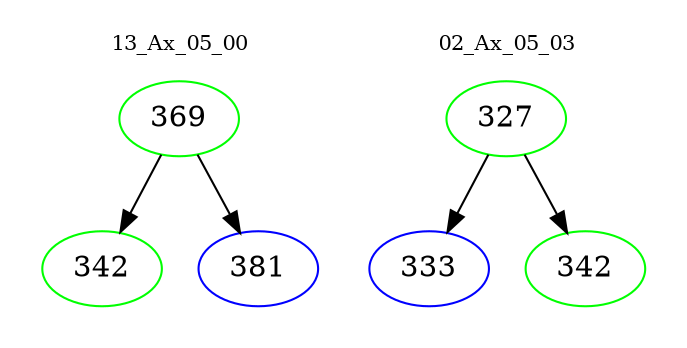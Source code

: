 digraph{
subgraph cluster_0 {
color = white
label = "13_Ax_05_00";
fontsize=10;
T0_369 [label="369", color="green"]
T0_369 -> T0_342 [color="black"]
T0_342 [label="342", color="green"]
T0_369 -> T0_381 [color="black"]
T0_381 [label="381", color="blue"]
}
subgraph cluster_1 {
color = white
label = "02_Ax_05_03";
fontsize=10;
T1_327 [label="327", color="green"]
T1_327 -> T1_333 [color="black"]
T1_333 [label="333", color="blue"]
T1_327 -> T1_342 [color="black"]
T1_342 [label="342", color="green"]
}
}

